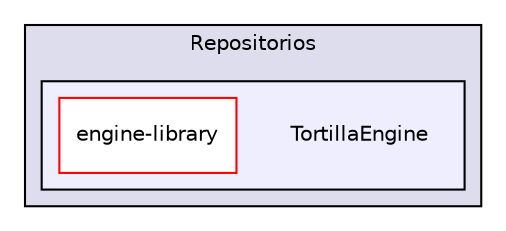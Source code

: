 digraph "D:/Repositorios/TortillaEngine" {
  compound=true
  node [ fontsize="10", fontname="Helvetica"];
  edge [ labelfontsize="10", labelfontname="Helvetica"];
  subgraph clusterdir_738d0e3979310f81794b0f2a95365b39 {
    graph [ bgcolor="#ddddee", pencolor="black", label="Repositorios" fontname="Helvetica", fontsize="10", URL="dir_738d0e3979310f81794b0f2a95365b39.html"]
  subgraph clusterdir_10bd89338e4161860fef250e5a065577 {
    graph [ bgcolor="#eeeeff", pencolor="black", label="" URL="dir_10bd89338e4161860fef250e5a065577.html"];
    dir_10bd89338e4161860fef250e5a065577 [shape=plaintext label="TortillaEngine"];
    dir_2d83e51d869bc4a3b7e577ce6a617bd6 [shape=box label="engine-library" color="red" fillcolor="white" style="filled" URL="dir_2d83e51d869bc4a3b7e577ce6a617bd6.html"];
  }
  }
}
